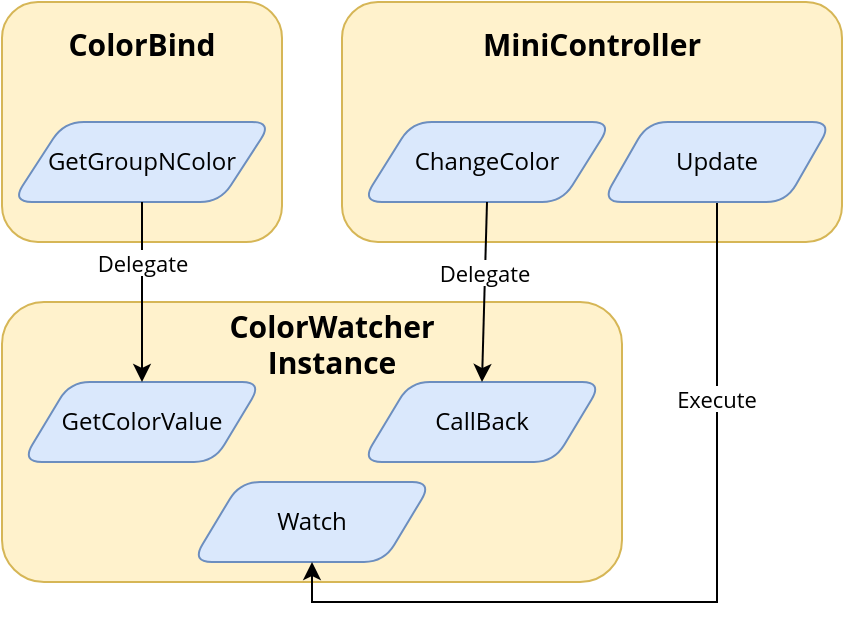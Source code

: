 <mxfile version="12.1.3" type="github" pages="1">
  <diagram id="tydk_CIgYVxiQbmg7vE3" name="Page-1">
    <mxGraphModel dx="932" dy="608" grid="1" gridSize="10" guides="1" tooltips="1" connect="1" arrows="1" fold="1" page="1" pageScale="1" pageWidth="850" pageHeight="1100" math="0" shadow="0">
      <root>
        <mxCell id="0"/>
        <mxCell id="1" parent="0"/>
        <mxCell id="VdBGwhDN53d5xWTjVT2z-20" value="" style="rounded=1;whiteSpace=wrap;html=1;fillColor=#fff2cc;strokeColor=#d6b656;fontFamily=Open Sans;" vertex="1" parent="1">
          <mxGeometry x="170" width="250" height="120" as="geometry"/>
        </mxCell>
        <mxCell id="VdBGwhDN53d5xWTjVT2z-13" value="" style="rounded=1;whiteSpace=wrap;html=1;fillColor=#fff2cc;strokeColor=#d6b656;fontFamily=Open Sans;" vertex="1" parent="1">
          <mxGeometry width="140" height="120" as="geometry"/>
        </mxCell>
        <mxCell id="VdBGwhDN53d5xWTjVT2z-1" value="" style="rounded=1;whiteSpace=wrap;html=1;fillColor=#fff2cc;strokeColor=#d6b656;fontFamily=Open Sans;" vertex="1" parent="1">
          <mxGeometry y="150" width="310" height="140" as="geometry"/>
        </mxCell>
        <mxCell id="VdBGwhDN53d5xWTjVT2z-5" value="GetColorValue" style="shape=parallelogram;perimeter=parallelogramPerimeter;whiteSpace=wrap;html=1;fillColor=#dae8fc;strokeColor=#6c8ebf;rounded=1;fontFamily=Open Sans;" vertex="1" parent="1">
          <mxGeometry x="10" y="190" width="120" height="40" as="geometry"/>
        </mxCell>
        <mxCell id="VdBGwhDN53d5xWTjVT2z-6" value="CallBack" style="shape=parallelogram;perimeter=parallelogramPerimeter;whiteSpace=wrap;html=1;fillColor=#dae8fc;strokeColor=#6c8ebf;gradientColor=none;shadow=0;rounded=1;fontFamily=Open Sans;" vertex="1" parent="1">
          <mxGeometry x="180" y="190" width="120" height="40" as="geometry"/>
        </mxCell>
        <mxCell id="VdBGwhDN53d5xWTjVT2z-8" value="GetGroupNColor" style="shape=parallelogram;perimeter=parallelogramPerimeter;whiteSpace=wrap;html=1;fillColor=#dae8fc;strokeColor=#6c8ebf;rounded=1;comic=0;fontFamily=Open Sans;" vertex="1" parent="1">
          <mxGeometry x="5" y="60" width="130" height="40" as="geometry"/>
        </mxCell>
        <mxCell id="VdBGwhDN53d5xWTjVT2z-9" value="ChangeColor" style="shape=parallelogram;perimeter=parallelogramPerimeter;whiteSpace=wrap;html=1;fillColor=#dae8fc;strokeColor=#6c8ebf;rounded=1;comic=0;shadow=0;fontFamily=Open Sans;" vertex="1" parent="1">
          <mxGeometry x="180" y="60" width="125" height="40" as="geometry"/>
        </mxCell>
        <mxCell id="VdBGwhDN53d5xWTjVT2z-10" value="Delegate" style="endArrow=classic;html=1;exitX=0.5;exitY=1;exitDx=0;exitDy=0;entryX=0.5;entryY=0;entryDx=0;entryDy=0;fontFamily=Open Sans;" edge="1" parent="1" source="VdBGwhDN53d5xWTjVT2z-8" target="VdBGwhDN53d5xWTjVT2z-5">
          <mxGeometry x="-0.333" width="50" height="50" relative="1" as="geometry">
            <mxPoint y="360" as="sourcePoint"/>
            <mxPoint x="50" y="310" as="targetPoint"/>
            <mxPoint as="offset"/>
          </mxGeometry>
        </mxCell>
        <mxCell id="VdBGwhDN53d5xWTjVT2z-11" value="" style="endArrow=classic;html=1;exitX=0.5;exitY=1;exitDx=0;exitDy=0;entryX=0.5;entryY=0;entryDx=0;entryDy=0;fontFamily=Open Sans;" edge="1" parent="1" source="VdBGwhDN53d5xWTjVT2z-9" target="VdBGwhDN53d5xWTjVT2z-6">
          <mxGeometry width="50" height="50" relative="1" as="geometry">
            <mxPoint y="360" as="sourcePoint"/>
            <mxPoint x="50" y="310" as="targetPoint"/>
          </mxGeometry>
        </mxCell>
        <mxCell id="VdBGwhDN53d5xWTjVT2z-28" value="Delegate" style="text;html=1;resizable=0;points=[];align=center;verticalAlign=middle;labelBackgroundColor=#ffffff;fontSize=11;fontFamily=Open Sans;" vertex="1" connectable="0" parent="VdBGwhDN53d5xWTjVT2z-11">
          <mxGeometry x="-0.222" y="-1" relative="1" as="geometry">
            <mxPoint as="offset"/>
          </mxGeometry>
        </mxCell>
        <mxCell id="VdBGwhDN53d5xWTjVT2z-12" value="Watch" style="shape=parallelogram;perimeter=parallelogramPerimeter;whiteSpace=wrap;html=1;fillColor=#dae8fc;strokeColor=#6c8ebf;gradientColor=none;shadow=0;rounded=1;fontFamily=Open Sans;" vertex="1" parent="1">
          <mxGeometry x="95" y="240" width="120" height="40" as="geometry"/>
        </mxCell>
        <mxCell id="VdBGwhDN53d5xWTjVT2z-14" value="ColorWatcher Instance" style="text;html=1;strokeColor=none;fillColor=none;align=center;verticalAlign=middle;whiteSpace=wrap;rounded=0;shadow=0;comic=0;fontFamily=Open Sans;fontSize=15;fontStyle=1" vertex="1" parent="1">
          <mxGeometry x="145" y="160" width="40" height="20" as="geometry"/>
        </mxCell>
        <mxCell id="VdBGwhDN53d5xWTjVT2z-17" style="edgeStyle=orthogonalEdgeStyle;rounded=0;orthogonalLoop=1;jettySize=auto;html=1;exitX=0.5;exitY=1;exitDx=0;exitDy=0;fontFamily=Open Sans;" edge="1" parent="1" source="VdBGwhDN53d5xWTjVT2z-5" target="VdBGwhDN53d5xWTjVT2z-5">
          <mxGeometry relative="1" as="geometry"/>
        </mxCell>
        <mxCell id="VdBGwhDN53d5xWTjVT2z-18" value="ColorBind" style="text;html=1;strokeColor=none;fillColor=none;align=center;verticalAlign=middle;whiteSpace=wrap;rounded=0;shadow=0;comic=0;fontFamily=Open Sans;fontSize=15;fontStyle=1" vertex="1" parent="1">
          <mxGeometry x="50" y="10" width="40" height="20" as="geometry"/>
        </mxCell>
        <mxCell id="VdBGwhDN53d5xWTjVT2z-21" value="MiniController" style="text;html=1;strokeColor=none;fillColor=none;align=center;verticalAlign=middle;whiteSpace=wrap;rounded=0;shadow=0;comic=0;fontFamily=Open Sans;fontSize=15;fontStyle=1" vertex="1" parent="1">
          <mxGeometry x="275" y="10" width="40" height="20" as="geometry"/>
        </mxCell>
        <mxCell id="VdBGwhDN53d5xWTjVT2z-24" style="edgeStyle=orthogonalEdgeStyle;rounded=0;orthogonalLoop=1;jettySize=auto;html=1;exitX=0.5;exitY=1;exitDx=0;exitDy=0;entryX=0.5;entryY=1;entryDx=0;entryDy=0;fontFamily=Open Sans;fontSize=15;" edge="1" parent="1" source="VdBGwhDN53d5xWTjVT2z-23" target="VdBGwhDN53d5xWTjVT2z-12">
          <mxGeometry relative="1" as="geometry"/>
        </mxCell>
        <mxCell id="VdBGwhDN53d5xWTjVT2z-27" value="Execute" style="text;html=1;resizable=0;points=[];align=center;verticalAlign=middle;labelBackgroundColor=#ffffff;fontSize=11;fontFamily=Open Sans;" vertex="1" connectable="0" parent="VdBGwhDN53d5xWTjVT2z-24">
          <mxGeometry x="-0.537" y="-1" relative="1" as="geometry">
            <mxPoint as="offset"/>
          </mxGeometry>
        </mxCell>
        <mxCell id="VdBGwhDN53d5xWTjVT2z-23" value="Update" style="shape=parallelogram;perimeter=parallelogramPerimeter;whiteSpace=wrap;html=1;fillColor=#dae8fc;strokeColor=#6c8ebf;rounded=1;comic=0;shadow=0;fontFamily=Open Sans;" vertex="1" parent="1">
          <mxGeometry x="300" y="60" width="115" height="40" as="geometry"/>
        </mxCell>
      </root>
    </mxGraphModel>
  </diagram>
</mxfile>
